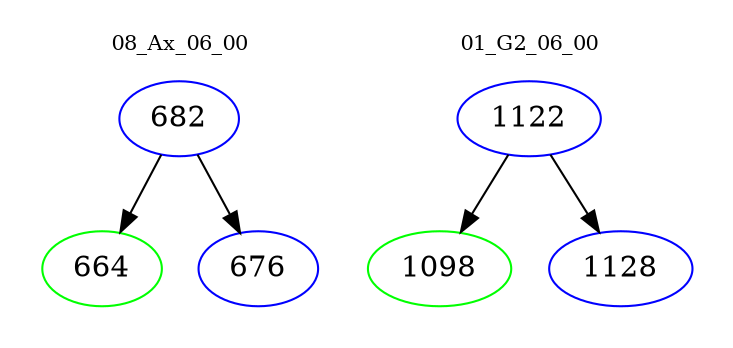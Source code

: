 digraph{
subgraph cluster_0 {
color = white
label = "08_Ax_06_00";
fontsize=10;
T0_682 [label="682", color="blue"]
T0_682 -> T0_664 [color="black"]
T0_664 [label="664", color="green"]
T0_682 -> T0_676 [color="black"]
T0_676 [label="676", color="blue"]
}
subgraph cluster_1 {
color = white
label = "01_G2_06_00";
fontsize=10;
T1_1122 [label="1122", color="blue"]
T1_1122 -> T1_1098 [color="black"]
T1_1098 [label="1098", color="green"]
T1_1122 -> T1_1128 [color="black"]
T1_1128 [label="1128", color="blue"]
}
}
